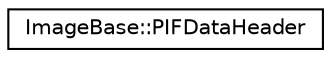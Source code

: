 digraph "Graphical Class Hierarchy"
{
  edge [fontname="Helvetica",fontsize="10",labelfontname="Helvetica",labelfontsize="10"];
  node [fontname="Helvetica",fontsize="10",shape=record];
  rankdir="LR";
  Node0 [label="ImageBase::PIFDataHeader",height=0.2,width=0.4,color="black", fillcolor="white", style="filled",URL="$structImageBase_1_1PIFDataHeader.html"];
}
